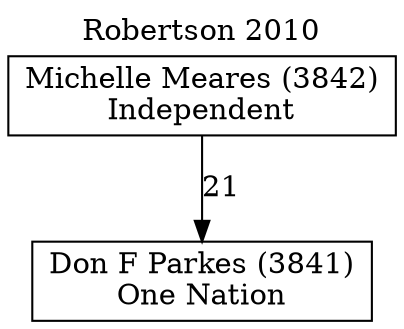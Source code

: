 // House preference flow
digraph "Don F Parkes (3841)_Robertson_2010" {
	graph [label="Robertson 2010" labelloc=t mclimit=10]
	node [shape=box]
	"Don F Parkes (3841)" [label="Don F Parkes (3841)
One Nation"]
	"Michelle Meares (3842)" [label="Michelle Meares (3842)
Independent"]
	"Michelle Meares (3842)" -> "Don F Parkes (3841)" [label=21]
}
